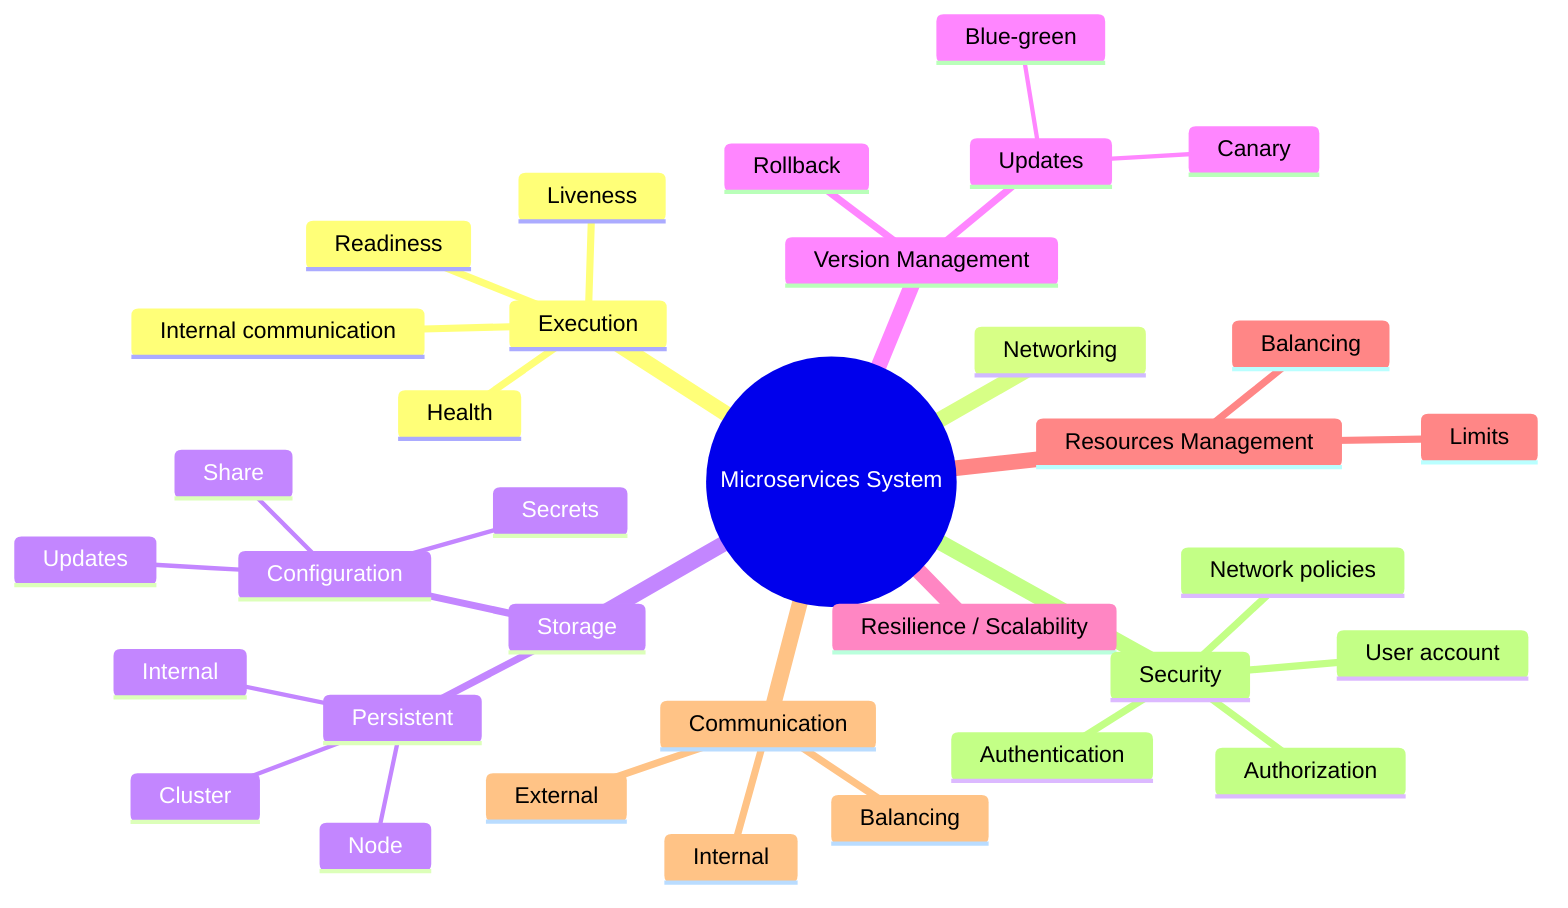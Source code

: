 mindmap
  root((Microservices System))
    Execution
      Internal communication
      Liveness
      Readiness
      Health
    Networking
    Storage
      Persistent
        Internal
        Node
        Cluster
      Configuration
        Share
        Updates
        Secrets
    Version Management
      Updates
        Canary
        Blue-green
      Rollback
    Resilience / Scalability
    Resources Management
      Limits
      Balancing
    Communication
      Internal
      External
      Balancing
    Security
      User account
      Authentication
      Authorization
      Network policies